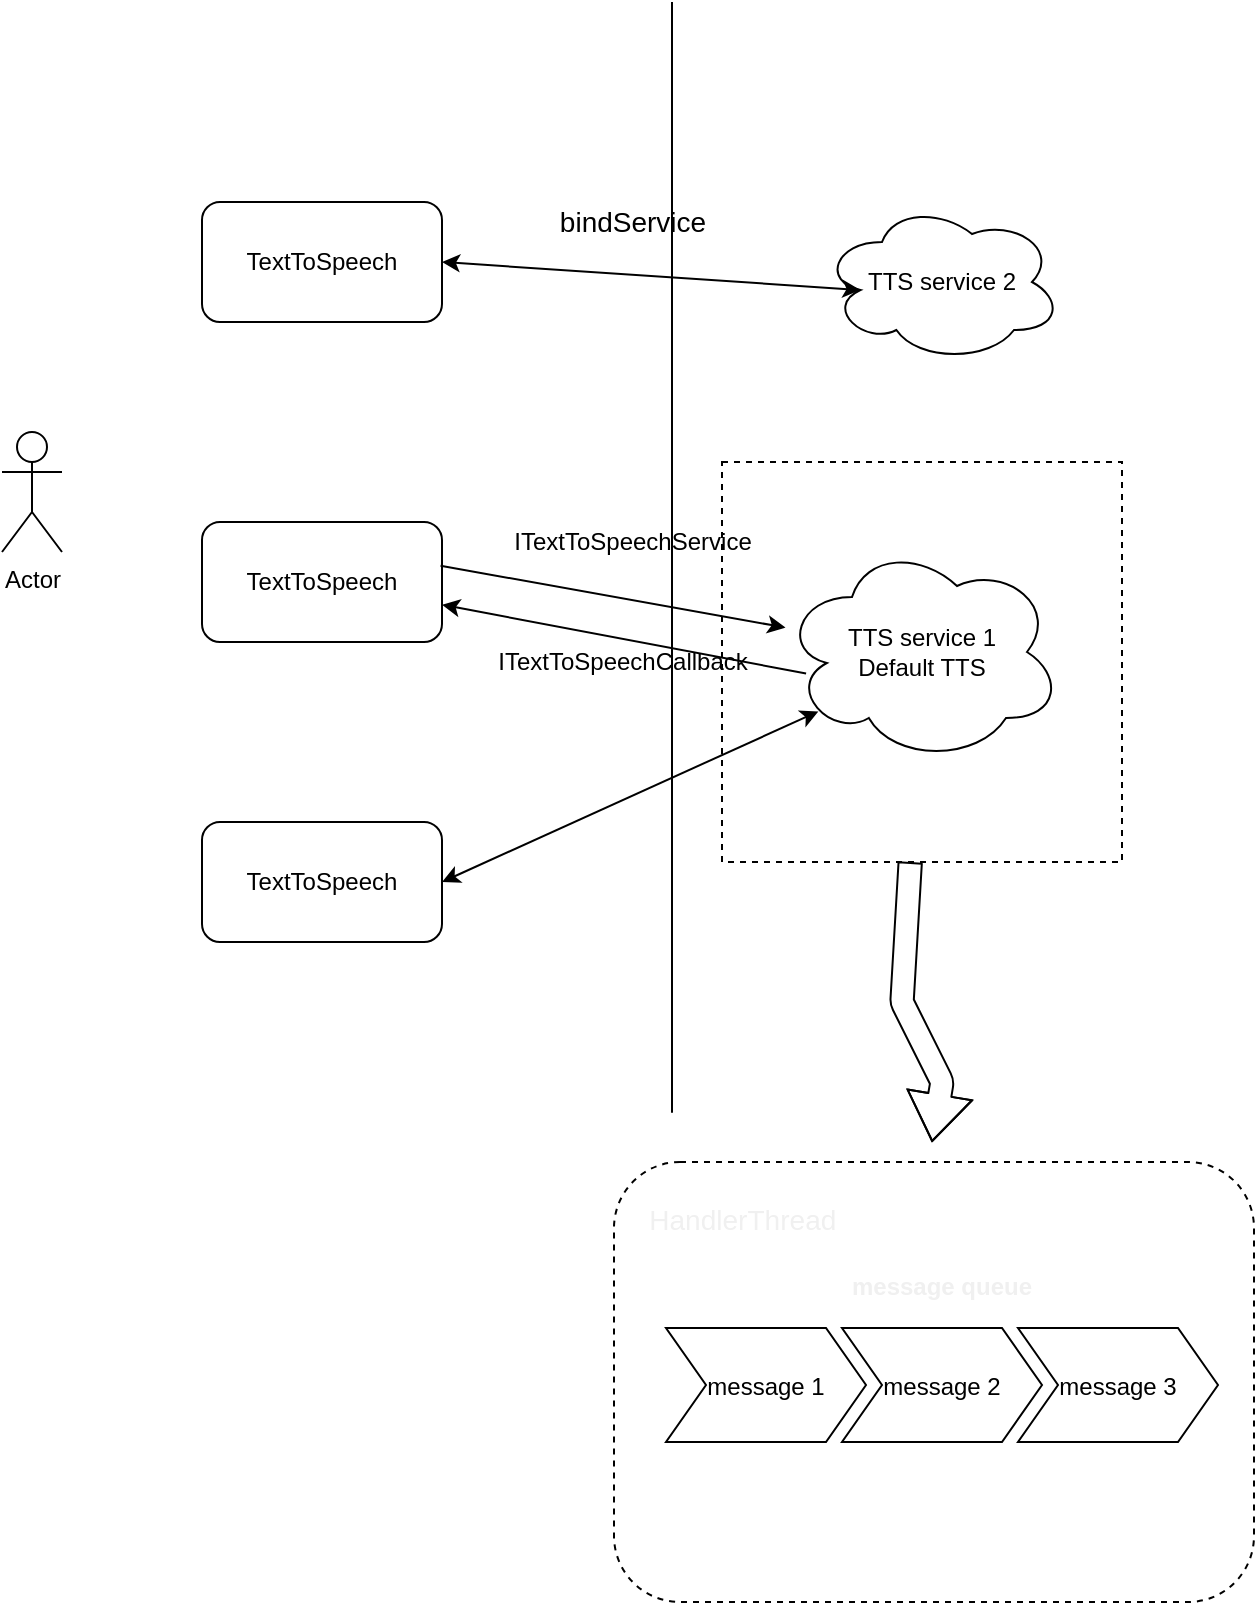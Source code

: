 <mxfile version="13.10.0" type="embed">
    <diagram id="8Vw4vmHWBvzWp_Kv70P5" name="Page-1">
        <mxGraphModel dx="498" dy="478" grid="1" gridSize="10" guides="1" tooltips="1" connect="1" arrows="1" fold="1" page="1" pageScale="1" pageWidth="850" pageHeight="1100" math="0" shadow="0">
            <root>
                <mxCell id="0"/>
                <mxCell id="1" parent="0"/>
                <mxCell id="33" value="&lt;h3&gt;&lt;span style=&quot;font-weight: normal&quot;&gt;&amp;nbsp; &amp;nbsp; HandlerThread&lt;/span&gt;&lt;/h3&gt;" style="rounded=1;whiteSpace=wrap;html=1;dashed=1;labelBackgroundColor=none;fontColor=#F0F0F0;align=left;verticalAlign=top;" vertex="1" parent="1">
                    <mxGeometry x="346" y="640" width="320" height="220" as="geometry"/>
                </mxCell>
                <mxCell id="16" value="" style="whiteSpace=wrap;html=1;aspect=fixed;dashed=1;" vertex="1" parent="1">
                    <mxGeometry x="400" y="290" width="200" height="200" as="geometry"/>
                </mxCell>
                <mxCell id="2" value="Actor" style="shape=umlActor;verticalLabelPosition=bottom;verticalAlign=top;html=1;outlineConnect=0;" vertex="1" parent="1">
                    <mxGeometry x="40" y="275" width="30" height="60" as="geometry"/>
                </mxCell>
                <mxCell id="3" value="TextToSpeech" style="rounded=1;whiteSpace=wrap;html=1;" vertex="1" parent="1">
                    <mxGeometry x="140" y="470" width="120" height="60" as="geometry"/>
                </mxCell>
                <mxCell id="4" value="TextToSpeech" style="rounded=1;whiteSpace=wrap;html=1;" vertex="1" parent="1">
                    <mxGeometry x="140" y="160" width="120" height="60" as="geometry"/>
                </mxCell>
                <mxCell id="5" value="TextToSpeech" style="rounded=1;whiteSpace=wrap;html=1;" vertex="1" parent="1">
                    <mxGeometry x="140" y="320" width="120" height="60" as="geometry"/>
                </mxCell>
                <mxCell id="6" value="" style="endArrow=none;html=1;" edge="1" parent="1">
                    <mxGeometry width="50" height="50" relative="1" as="geometry">
                        <mxPoint x="375" y="590" as="sourcePoint"/>
                        <mxPoint x="375" y="60" as="targetPoint"/>
                        <Array as="points">
                            <mxPoint x="375" y="620"/>
                        </Array>
                    </mxGeometry>
                </mxCell>
                <mxCell id="7" value="TTS service 1&lt;br&gt;Default TTS" style="ellipse;shape=cloud;whiteSpace=wrap;html=1;" vertex="1" parent="1">
                    <mxGeometry x="430" y="330" width="140" height="110" as="geometry"/>
                </mxCell>
                <mxCell id="8" value="&lt;span&gt;TTS service 2&lt;/span&gt;" style="ellipse;shape=cloud;whiteSpace=wrap;html=1;" vertex="1" parent="1">
                    <mxGeometry x="450" y="160" width="120" height="80" as="geometry"/>
                </mxCell>
                <mxCell id="10" value="&lt;font style=&quot;font-size: 14px&quot;&gt;bindService&lt;/font&gt;" style="text;html=1;align=center;verticalAlign=middle;resizable=0;points=[];autosize=1;" vertex="1" parent="1">
                    <mxGeometry x="310" y="160" width="90" height="20" as="geometry"/>
                </mxCell>
                <mxCell id="12" value="" style="endArrow=classic;startArrow=classic;html=1;exitX=1;exitY=0.5;exitDx=0;exitDy=0;entryX=0.13;entryY=0.77;entryDx=0;entryDy=0;entryPerimeter=0;" edge="1" parent="1" source="3" target="7">
                    <mxGeometry width="50" height="50" relative="1" as="geometry">
                        <mxPoint x="260" y="454.1" as="sourcePoint"/>
                        <mxPoint x="432.338" y="490.004" as="targetPoint"/>
                    </mxGeometry>
                </mxCell>
                <mxCell id="14" value="" style="endArrow=classic;startArrow=classic;html=1;exitX=1;exitY=0.5;exitDx=0;exitDy=0;entryX=0.16;entryY=0.55;entryDx=0;entryDy=0;entryPerimeter=0;" edge="1" parent="1" source="4" target="8">
                    <mxGeometry width="50" height="50" relative="1" as="geometry">
                        <mxPoint x="340" y="220" as="sourcePoint"/>
                        <mxPoint x="390" y="170" as="targetPoint"/>
                    </mxGeometry>
                </mxCell>
                <mxCell id="19" value="" style="endArrow=classic;html=1;exitX=0.994;exitY=0.364;exitDx=0;exitDy=0;exitPerimeter=0;" edge="1" parent="1" source="5" target="7">
                    <mxGeometry width="50" height="50" relative="1" as="geometry">
                        <mxPoint x="300" y="320" as="sourcePoint"/>
                        <mxPoint x="350" y="270" as="targetPoint"/>
                    </mxGeometry>
                </mxCell>
                <mxCell id="21" value="ITextToSpeechService" style="text;html=1;align=center;verticalAlign=middle;resizable=0;points=[];autosize=1;" vertex="1" parent="1">
                    <mxGeometry x="290" y="320" width="130" height="20" as="geometry"/>
                </mxCell>
                <mxCell id="24" value="" style="endArrow=classic;html=1;exitX=0.086;exitY=0.598;exitDx=0;exitDy=0;exitPerimeter=0;" edge="1" parent="1" source="7" target="5">
                    <mxGeometry width="50" height="50" relative="1" as="geometry">
                        <mxPoint x="300" y="320" as="sourcePoint"/>
                        <mxPoint x="350" y="270" as="targetPoint"/>
                    </mxGeometry>
                </mxCell>
                <mxCell id="25" value="ITextToSpeechCallback" style="text;html=1;align=center;verticalAlign=middle;resizable=0;points=[];autosize=1;" vertex="1" parent="1">
                    <mxGeometry x="280" y="380" width="140" height="20" as="geometry"/>
                </mxCell>
                <mxCell id="26" value="" style="shape=flexArrow;endArrow=classic;html=1;width=11.667;endSize=7.45;" edge="1" parent="1" source="16">
                    <mxGeometry width="50" height="50" relative="1" as="geometry">
                        <mxPoint x="480" y="540" as="sourcePoint"/>
                        <mxPoint x="505" y="630" as="targetPoint"/>
                        <Array as="points">
                            <mxPoint x="490" y="560"/>
                            <mxPoint x="510" y="600"/>
                        </Array>
                    </mxGeometry>
                </mxCell>
                <mxCell id="28" value="message queue" style="swimlane;childLayout=stackLayout;horizontal=1;fillColor=none;horizontalStack=1;resizeParent=1;resizeParentMax=0;resizeLast=0;collapsible=0;strokeColor=none;stackBorder=10;stackSpacing=-12;resizable=1;align=center;points=[];dashed=1;fontColor=#F0F0F0;labelBackgroundColor=none;" vertex="1" parent="1">
                    <mxGeometry x="362" y="690" width="296" height="100" as="geometry"/>
                </mxCell>
                <mxCell id="29" value="message 1" style="shape=step;perimeter=stepPerimeter;fixedSize=1;points=[];" vertex="1" parent="28">
                    <mxGeometry x="10" y="33" width="100" height="57" as="geometry"/>
                </mxCell>
                <mxCell id="30" value="message 2" style="shape=step;perimeter=stepPerimeter;fixedSize=1;points=[];" vertex="1" parent="28">
                    <mxGeometry x="98" y="33" width="100" height="57" as="geometry"/>
                </mxCell>
                <mxCell id="31" value="message 3" style="shape=step;perimeter=stepPerimeter;fixedSize=1;points=[];" vertex="1" parent="28">
                    <mxGeometry x="186" y="33" width="100" height="57" as="geometry"/>
                </mxCell>
            </root>
        </mxGraphModel>
    </diagram>
</mxfile>